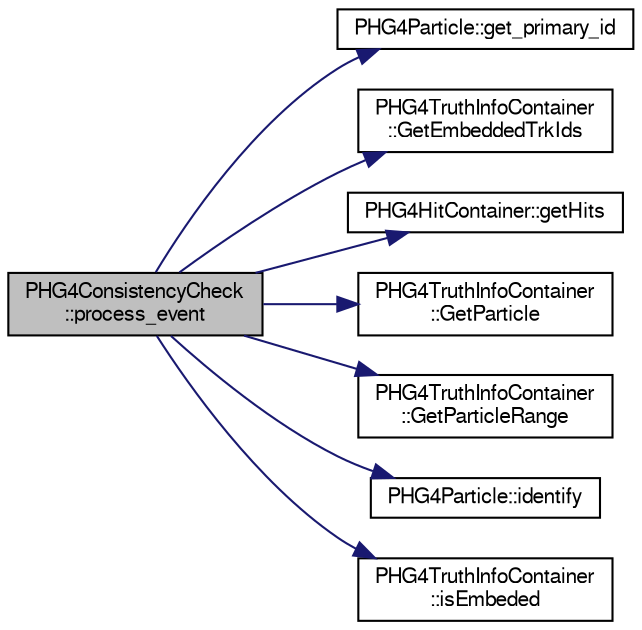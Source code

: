 digraph "PHG4ConsistencyCheck::process_event"
{
  bgcolor="transparent";
  edge [fontname="FreeSans",fontsize="10",labelfontname="FreeSans",labelfontsize="10"];
  node [fontname="FreeSans",fontsize="10",shape=record];
  rankdir="LR";
  Node1 [label="PHG4ConsistencyCheck\l::process_event",height=0.2,width=0.4,color="black", fillcolor="grey75", style="filled" fontcolor="black"];
  Node1 -> Node2 [color="midnightblue",fontsize="10",style="solid",fontname="FreeSans"];
  Node2 [label="PHG4Particle::get_primary_id",height=0.2,width=0.4,color="black",URL="$de/dc9/classPHG4Particle.html#a057540307b3af50a74b4d40d7edd8dfb"];
  Node1 -> Node3 [color="midnightblue",fontsize="10",style="solid",fontname="FreeSans"];
  Node3 [label="PHG4TruthInfoContainer\l::GetEmbeddedTrkIds",height=0.2,width=0.4,color="black",URL="$da/d6c/classPHG4TruthInfoContainer.html#af2dd129e3f79658965fc5c659bbe1e2f"];
  Node1 -> Node4 [color="midnightblue",fontsize="10",style="solid",fontname="FreeSans"];
  Node4 [label="PHG4HitContainer::getHits",height=0.2,width=0.4,color="black",URL="$d4/d30/classPHG4HitContainer.html#aec01041c4b9347f93832704e142b2439",tooltip="return all hits matching a given detid "];
  Node1 -> Node5 [color="midnightblue",fontsize="10",style="solid",fontname="FreeSans"];
  Node5 [label="PHG4TruthInfoContainer\l::GetParticle",height=0.2,width=0.4,color="black",URL="$da/d6c/classPHG4TruthInfoContainer.html#abd3b1934fe45fac4ef5ae7b33bdbe1da"];
  Node1 -> Node6 [color="midnightblue",fontsize="10",style="solid",fontname="FreeSans"];
  Node6 [label="PHG4TruthInfoContainer\l::GetParticleRange",height=0.2,width=0.4,color="black",URL="$da/d6c/classPHG4TruthInfoContainer.html#a1ee31482bc1d9463f16bf4de90273c41",tooltip="Get a range of iterators covering the entire container. "];
  Node1 -> Node7 [color="midnightblue",fontsize="10",style="solid",fontname="FreeSans"];
  Node7 [label="PHG4Particle::identify",height=0.2,width=0.4,color="black",URL="$de/dc9/classPHG4Particle.html#a3dd58b08ff18a16d8d290fd5bcb1de7b"];
  Node1 -> Node8 [color="midnightblue",fontsize="10",style="solid",fontname="FreeSans"];
  Node8 [label="PHG4TruthInfoContainer\l::isEmbeded",height=0.2,width=0.4,color="black",URL="$da/d6c/classPHG4TruthInfoContainer.html#a20c4cc7019b477ad8490ddbb5ddaf547"];
}
